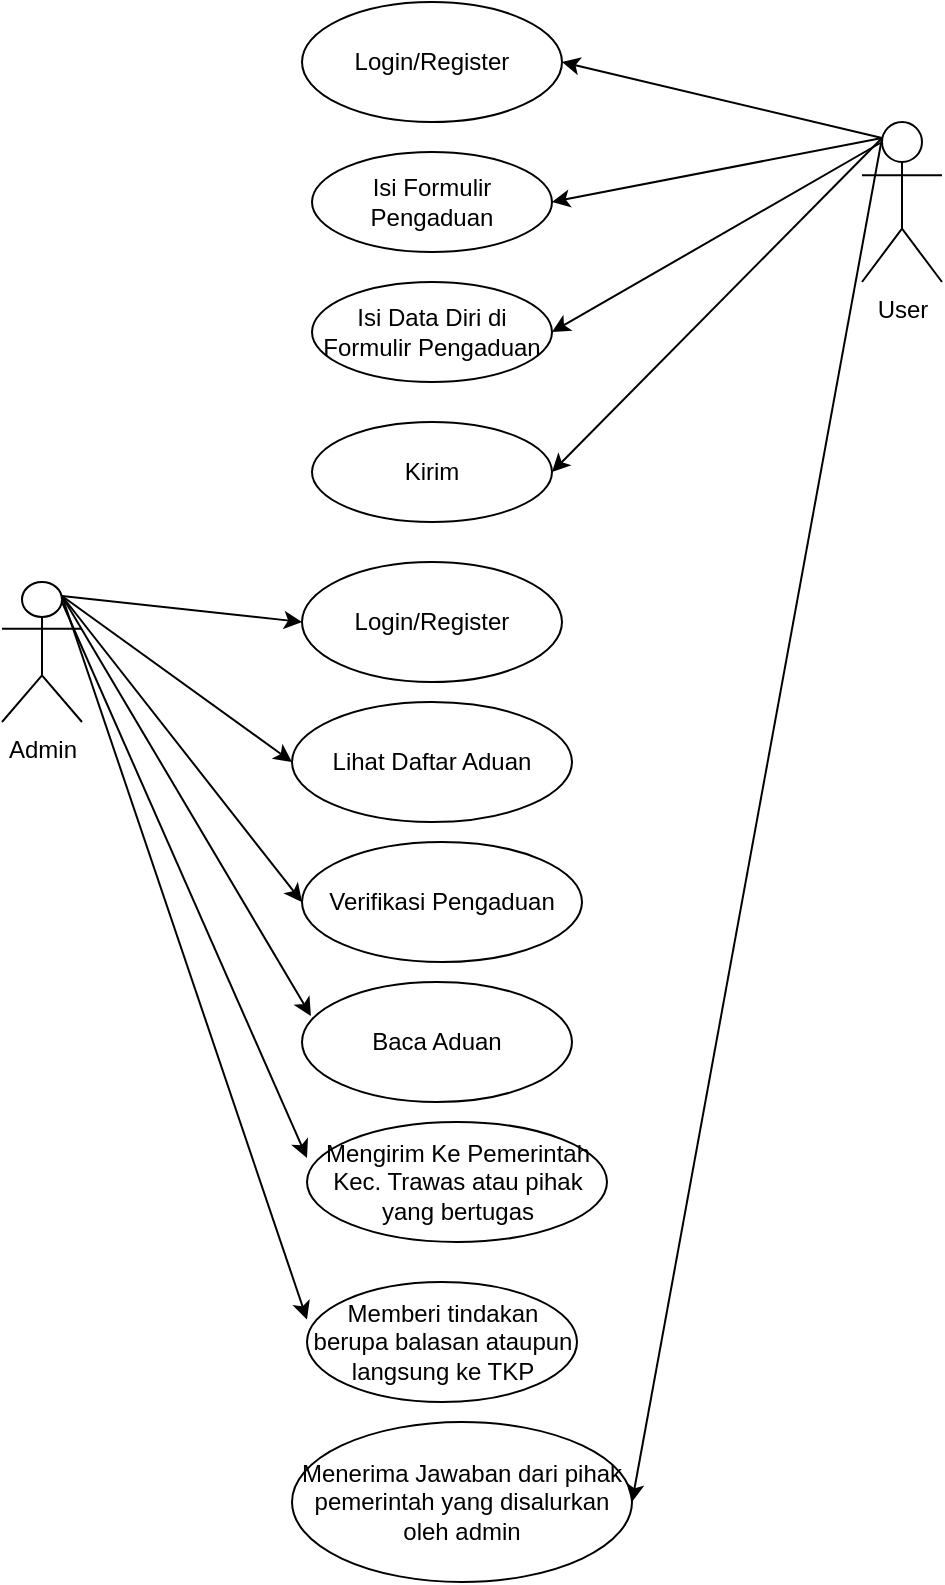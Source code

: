 <mxfile version="21.2.8" type="device">
  <diagram name="Halaman-1" id="4OpNeat3Z5j63rVG8FI7">
    <mxGraphModel dx="880" dy="462" grid="1" gridSize="10" guides="1" tooltips="1" connect="1" arrows="1" fold="1" page="1" pageScale="1" pageWidth="827" pageHeight="1169" math="0" shadow="0">
      <root>
        <mxCell id="0" />
        <mxCell id="1" parent="0" />
        <mxCell id="SY9prImniH0jOq0OItgL-1" value="User" style="shape=umlActor;verticalLabelPosition=bottom;verticalAlign=top;html=1;outlineConnect=0;" vertex="1" parent="1">
          <mxGeometry x="490" y="180" width="40" height="80" as="geometry" />
        </mxCell>
        <mxCell id="SY9prImniH0jOq0OItgL-2" value="Admin" style="shape=umlActor;verticalLabelPosition=bottom;verticalAlign=top;html=1;outlineConnect=0;" vertex="1" parent="1">
          <mxGeometry x="60" y="410" width="40" height="70" as="geometry" />
        </mxCell>
        <mxCell id="SY9prImniH0jOq0OItgL-3" value="" style="endArrow=classic;html=1;rounded=0;exitX=0.25;exitY=0.1;exitDx=0;exitDy=0;exitPerimeter=0;entryX=1;entryY=0.5;entryDx=0;entryDy=0;" edge="1" parent="1" source="SY9prImniH0jOq0OItgL-1" target="SY9prImniH0jOq0OItgL-5">
          <mxGeometry width="50" height="50" relative="1" as="geometry">
            <mxPoint x="430" y="210" as="sourcePoint" />
            <mxPoint x="320" y="150" as="targetPoint" />
          </mxGeometry>
        </mxCell>
        <mxCell id="SY9prImniH0jOq0OItgL-5" value="Login/Register" style="ellipse;whiteSpace=wrap;html=1;" vertex="1" parent="1">
          <mxGeometry x="210" y="120" width="130" height="60" as="geometry" />
        </mxCell>
        <mxCell id="SY9prImniH0jOq0OItgL-7" value="" style="endArrow=classic;html=1;rounded=0;exitX=0.25;exitY=0.1;exitDx=0;exitDy=0;exitPerimeter=0;entryX=1;entryY=0.5;entryDx=0;entryDy=0;" edge="1" parent="1" source="SY9prImniH0jOq0OItgL-1" target="SY9prImniH0jOq0OItgL-8">
          <mxGeometry width="50" height="50" relative="1" as="geometry">
            <mxPoint x="440" y="210" as="sourcePoint" />
            <mxPoint x="310" y="220" as="targetPoint" />
          </mxGeometry>
        </mxCell>
        <mxCell id="SY9prImniH0jOq0OItgL-8" value="Isi Formulir Pengaduan" style="ellipse;whiteSpace=wrap;html=1;" vertex="1" parent="1">
          <mxGeometry x="215" y="195" width="120" height="50" as="geometry" />
        </mxCell>
        <mxCell id="SY9prImniH0jOq0OItgL-9" value="" style="endArrow=classic;html=1;rounded=0;" edge="1" parent="1" source="SY9prImniH0jOq0OItgL-10">
          <mxGeometry width="50" height="50" relative="1" as="geometry">
            <mxPoint x="500" y="190" as="sourcePoint" />
            <mxPoint x="310" y="280" as="targetPoint" />
          </mxGeometry>
        </mxCell>
        <mxCell id="SY9prImniH0jOq0OItgL-11" value="" style="endArrow=classic;html=1;rounded=0;exitX=0.25;exitY=0.1;exitDx=0;exitDy=0;exitPerimeter=0;entryX=1;entryY=0.5;entryDx=0;entryDy=0;" edge="1" parent="1" source="SY9prImniH0jOq0OItgL-1" target="SY9prImniH0jOq0OItgL-12">
          <mxGeometry width="50" height="50" relative="1" as="geometry">
            <mxPoint x="160" y="490" as="sourcePoint" />
            <mxPoint x="310" y="340" as="targetPoint" />
          </mxGeometry>
        </mxCell>
        <mxCell id="SY9prImniH0jOq0OItgL-12" value="Kirim" style="ellipse;whiteSpace=wrap;html=1;" vertex="1" parent="1">
          <mxGeometry x="215" y="330" width="120" height="50" as="geometry" />
        </mxCell>
        <mxCell id="SY9prImniH0jOq0OItgL-13" value="Login/Register" style="ellipse;whiteSpace=wrap;html=1;" vertex="1" parent="1">
          <mxGeometry x="210" y="400" width="130" height="60" as="geometry" />
        </mxCell>
        <mxCell id="SY9prImniH0jOq0OItgL-16" value="" style="endArrow=classic;html=1;rounded=0;exitX=0.75;exitY=0.1;exitDx=0;exitDy=0;exitPerimeter=0;entryX=0;entryY=0.5;entryDx=0;entryDy=0;" edge="1" parent="1" source="SY9prImniH0jOq0OItgL-2" target="SY9prImniH0jOq0OItgL-13">
          <mxGeometry width="50" height="50" relative="1" as="geometry">
            <mxPoint x="-10" y="330" as="sourcePoint" />
            <mxPoint x="170" y="360" as="targetPoint" />
          </mxGeometry>
        </mxCell>
        <mxCell id="SY9prImniH0jOq0OItgL-17" value="" style="endArrow=classic;html=1;rounded=0;entryX=0;entryY=0.5;entryDx=0;entryDy=0;exitX=0.75;exitY=0.1;exitDx=0;exitDy=0;exitPerimeter=0;" edge="1" parent="1" source="SY9prImniH0jOq0OItgL-2" target="SY9prImniH0jOq0OItgL-18">
          <mxGeometry width="50" height="50" relative="1" as="geometry">
            <mxPoint x="70" y="50" as="sourcePoint" />
            <mxPoint x="180" y="530" as="targetPoint" />
          </mxGeometry>
        </mxCell>
        <mxCell id="SY9prImniH0jOq0OItgL-18" value="Lihat Daftar Aduan" style="ellipse;whiteSpace=wrap;html=1;" vertex="1" parent="1">
          <mxGeometry x="205" y="470" width="140" height="60" as="geometry" />
        </mxCell>
        <mxCell id="SY9prImniH0jOq0OItgL-19" value="" style="endArrow=classic;html=1;rounded=0;entryX=1;entryY=0.5;entryDx=0;entryDy=0;" edge="1" parent="1" target="SY9prImniH0jOq0OItgL-10">
          <mxGeometry width="50" height="50" relative="1" as="geometry">
            <mxPoint x="500" y="190" as="sourcePoint" />
            <mxPoint x="330" y="285" as="targetPoint" />
          </mxGeometry>
        </mxCell>
        <mxCell id="SY9prImniH0jOq0OItgL-10" value="Isi Data Diri di Formulir Pengaduan" style="ellipse;whiteSpace=wrap;html=1;" vertex="1" parent="1">
          <mxGeometry x="215" y="260" width="120" height="50" as="geometry" />
        </mxCell>
        <mxCell id="SY9prImniH0jOq0OItgL-20" value="" style="endArrow=classic;html=1;rounded=0;exitX=0.75;exitY=0.1;exitDx=0;exitDy=0;exitPerimeter=0;entryX=0;entryY=0.5;entryDx=0;entryDy=0;" edge="1" parent="1" source="SY9prImniH0jOq0OItgL-2" target="SY9prImniH0jOq0OItgL-21">
          <mxGeometry width="50" height="50" relative="1" as="geometry">
            <mxPoint x="240" y="620" as="sourcePoint" />
            <mxPoint x="210" y="570" as="targetPoint" />
          </mxGeometry>
        </mxCell>
        <mxCell id="SY9prImniH0jOq0OItgL-21" value="Verifikasi Pengaduan" style="ellipse;whiteSpace=wrap;html=1;" vertex="1" parent="1">
          <mxGeometry x="210" y="540" width="140" height="60" as="geometry" />
        </mxCell>
        <mxCell id="SY9prImniH0jOq0OItgL-22" value="" style="endArrow=classic;html=1;rounded=0;exitX=0.75;exitY=0.1;exitDx=0;exitDy=0;exitPerimeter=0;entryX=0.033;entryY=0.283;entryDx=0;entryDy=0;entryPerimeter=0;" edge="1" parent="1" source="SY9prImniH0jOq0OItgL-2" target="SY9prImniH0jOq0OItgL-23">
          <mxGeometry width="50" height="50" relative="1" as="geometry">
            <mxPoint x="390" y="450" as="sourcePoint" />
            <mxPoint x="210" y="630" as="targetPoint" />
            <Array as="points" />
          </mxGeometry>
        </mxCell>
        <mxCell id="SY9prImniH0jOq0OItgL-23" value="Baca Aduan" style="ellipse;whiteSpace=wrap;html=1;" vertex="1" parent="1">
          <mxGeometry x="210" y="610" width="135" height="60" as="geometry" />
        </mxCell>
        <mxCell id="SY9prImniH0jOq0OItgL-24" value="" style="endArrow=classic;html=1;rounded=0;exitX=0.75;exitY=0.1;exitDx=0;exitDy=0;exitPerimeter=0;entryX=0;entryY=0.313;entryDx=0;entryDy=0;entryPerimeter=0;" edge="1" parent="1" source="SY9prImniH0jOq0OItgL-2" target="SY9prImniH0jOq0OItgL-25">
          <mxGeometry width="50" height="50" relative="1" as="geometry">
            <mxPoint x="120" y="780" as="sourcePoint" />
            <mxPoint x="210" y="710" as="targetPoint" />
          </mxGeometry>
        </mxCell>
        <mxCell id="SY9prImniH0jOq0OItgL-25" value="Memberi tindakan berupa balasan ataupun langsung ke TKP" style="ellipse;whiteSpace=wrap;html=1;" vertex="1" parent="1">
          <mxGeometry x="212.5" y="760" width="135" height="60" as="geometry" />
        </mxCell>
        <mxCell id="SY9prImniH0jOq0OItgL-26" value="Menerima Jawaban dari pihak pemerintah yang disalurkan oleh admin" style="ellipse;whiteSpace=wrap;html=1;" vertex="1" parent="1">
          <mxGeometry x="205" y="830" width="170" height="80" as="geometry" />
        </mxCell>
        <mxCell id="SY9prImniH0jOq0OItgL-27" value="" style="endArrow=classic;html=1;rounded=0;exitX=0.25;exitY=0.1;exitDx=0;exitDy=0;exitPerimeter=0;entryX=1;entryY=0.5;entryDx=0;entryDy=0;" edge="1" parent="1" source="SY9prImniH0jOq0OItgL-1" target="SY9prImniH0jOq0OItgL-26">
          <mxGeometry width="50" height="50" relative="1" as="geometry">
            <mxPoint x="490" y="200" as="sourcePoint" />
            <mxPoint x="660" y="570" as="targetPoint" />
          </mxGeometry>
        </mxCell>
        <mxCell id="SY9prImniH0jOq0OItgL-28" value="" style="endArrow=classic;html=1;rounded=0;entryX=0;entryY=0.3;entryDx=0;entryDy=0;entryPerimeter=0;" edge="1" parent="1" target="SY9prImniH0jOq0OItgL-29">
          <mxGeometry width="50" height="50" relative="1" as="geometry">
            <mxPoint x="90" y="420" as="sourcePoint" />
            <mxPoint x="220" y="720" as="targetPoint" />
          </mxGeometry>
        </mxCell>
        <mxCell id="SY9prImniH0jOq0OItgL-29" value="Mengirim Ke Pemerintah Kec. Trawas atau pihak yang bertugas" style="ellipse;whiteSpace=wrap;html=1;" vertex="1" parent="1">
          <mxGeometry x="212.5" y="680" width="150" height="60" as="geometry" />
        </mxCell>
      </root>
    </mxGraphModel>
  </diagram>
</mxfile>
